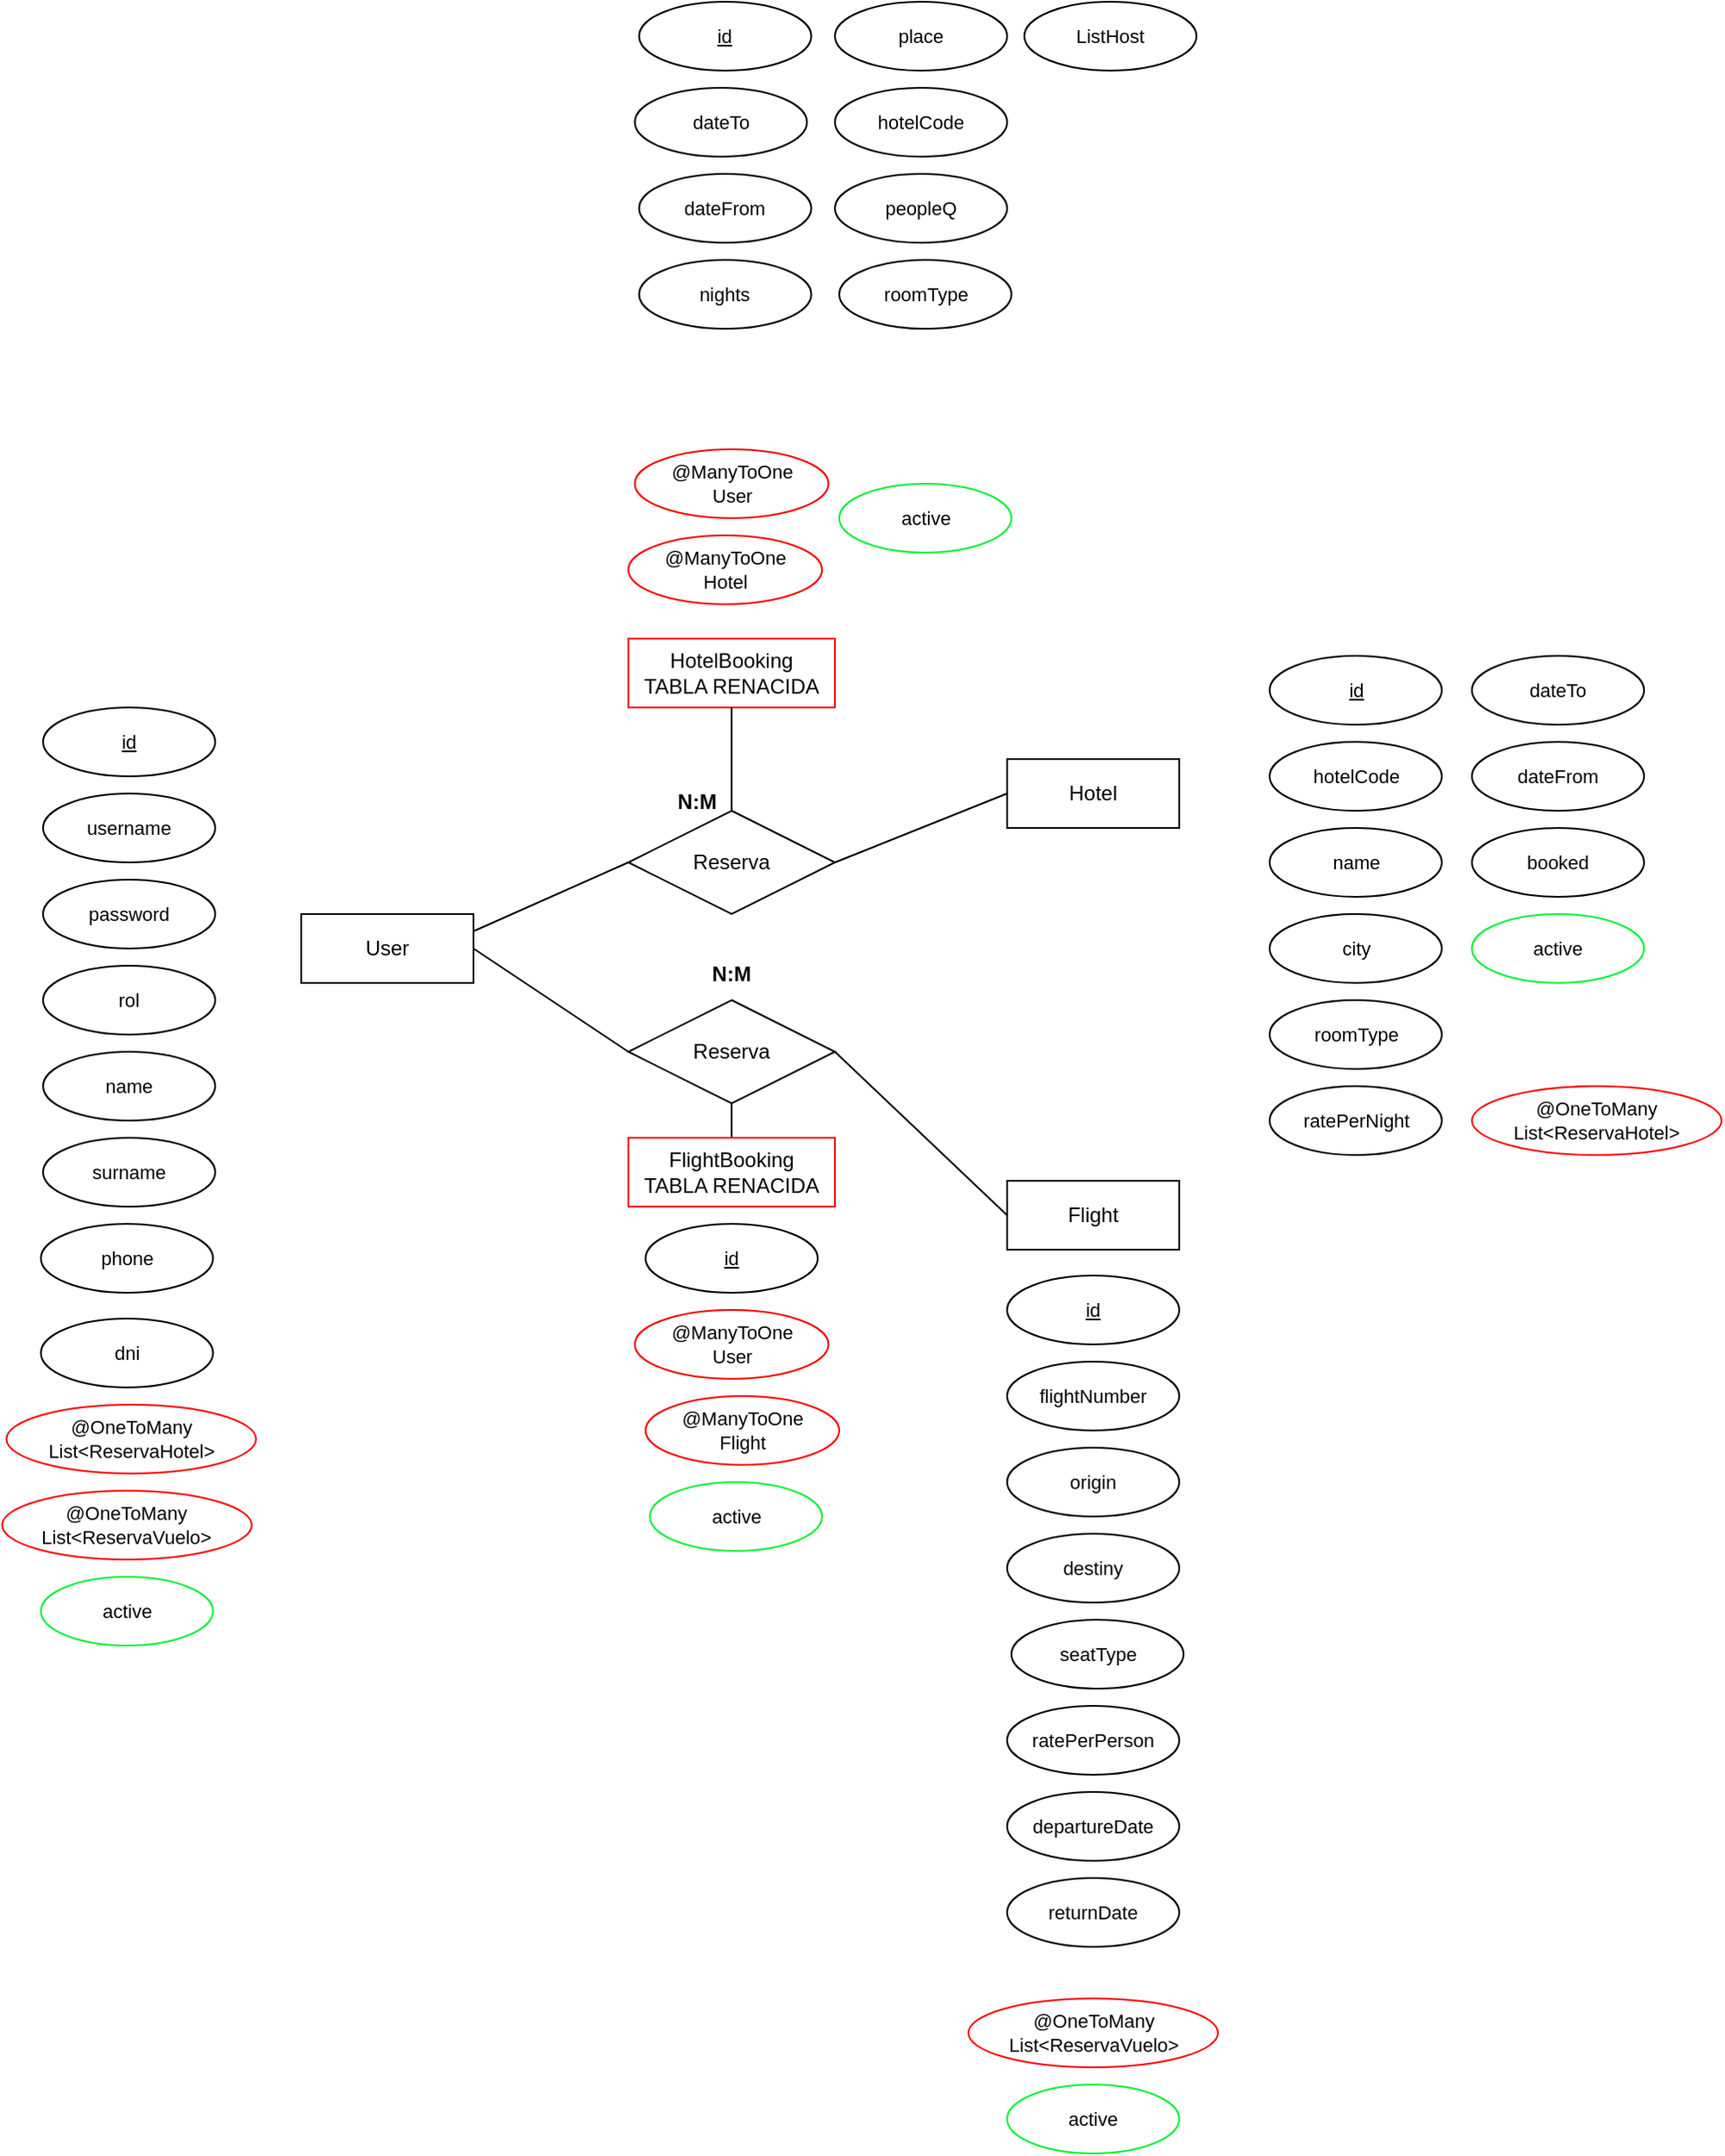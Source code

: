 <mxfile version="26.0.9">
  <diagram id="fS7CMY8sqDkm4dX73Nv4" name="Página-1">
    <mxGraphModel dx="1476" dy="1877" grid="1" gridSize="10" guides="1" tooltips="1" connect="1" arrows="1" fold="1" page="1" pageScale="1" pageWidth="827" pageHeight="1169" math="0" shadow="0">
      <root>
        <mxCell id="0" />
        <mxCell id="1" parent="0" />
        <mxCell id="g0PqF9fpZICf6S5GkRbG-11" style="edgeStyle=none;shape=connector;rounded=0;orthogonalLoop=1;jettySize=auto;html=1;exitX=1;exitY=0.5;exitDx=0;exitDy=0;entryX=0;entryY=0.5;entryDx=0;entryDy=0;strokeColor=default;align=center;verticalAlign=middle;fontFamily=Helvetica;fontSize=11;fontColor=default;labelBackgroundColor=default;endArrow=none;" edge="1" parent="1" source="g0PqF9fpZICf6S5GkRbG-1" target="g0PqF9fpZICf6S5GkRbG-4">
          <mxGeometry relative="1" as="geometry" />
        </mxCell>
        <mxCell id="g0PqF9fpZICf6S5GkRbG-1" value="User" style="whiteSpace=wrap;html=1;align=center;" vertex="1" parent="1">
          <mxGeometry x="60" y="390" width="100" height="40" as="geometry" />
        </mxCell>
        <mxCell id="g0PqF9fpZICf6S5GkRbG-12" style="edgeStyle=none;shape=connector;rounded=0;orthogonalLoop=1;jettySize=auto;html=1;exitX=1;exitY=0.5;exitDx=0;exitDy=0;entryX=0;entryY=0.5;entryDx=0;entryDy=0;strokeColor=default;align=center;verticalAlign=middle;fontFamily=Helvetica;fontSize=11;fontColor=default;labelBackgroundColor=default;endArrow=none;" edge="1" parent="1" source="g0PqF9fpZICf6S5GkRbG-2" target="g0PqF9fpZICf6S5GkRbG-3">
          <mxGeometry relative="1" as="geometry" />
        </mxCell>
        <mxCell id="g0PqF9fpZICf6S5GkRbG-2" value="Reserva" style="shape=rhombus;perimeter=rhombusPerimeter;whiteSpace=wrap;html=1;align=center;" vertex="1" parent="1">
          <mxGeometry x="250" y="330" width="120" height="60" as="geometry" />
        </mxCell>
        <mxCell id="g0PqF9fpZICf6S5GkRbG-3" value="Hotel" style="whiteSpace=wrap;html=1;align=center;" vertex="1" parent="1">
          <mxGeometry x="470" y="300" width="100" height="40" as="geometry" />
        </mxCell>
        <mxCell id="g0PqF9fpZICf6S5GkRbG-13" style="edgeStyle=none;shape=connector;rounded=0;orthogonalLoop=1;jettySize=auto;html=1;exitX=1;exitY=0.5;exitDx=0;exitDy=0;entryX=0;entryY=0.5;entryDx=0;entryDy=0;strokeColor=default;align=center;verticalAlign=middle;fontFamily=Helvetica;fontSize=11;fontColor=default;labelBackgroundColor=default;endArrow=none;" edge="1" parent="1" source="g0PqF9fpZICf6S5GkRbG-4" target="g0PqF9fpZICf6S5GkRbG-5">
          <mxGeometry relative="1" as="geometry" />
        </mxCell>
        <mxCell id="g0PqF9fpZICf6S5GkRbG-15" style="edgeStyle=none;shape=connector;rounded=0;orthogonalLoop=1;jettySize=auto;html=1;exitX=0.5;exitY=1;exitDx=0;exitDy=0;entryX=0.5;entryY=0;entryDx=0;entryDy=0;strokeColor=default;align=center;verticalAlign=middle;fontFamily=Helvetica;fontSize=11;fontColor=default;labelBackgroundColor=default;endArrow=none;" edge="1" parent="1" source="g0PqF9fpZICf6S5GkRbG-4" target="g0PqF9fpZICf6S5GkRbG-7">
          <mxGeometry relative="1" as="geometry" />
        </mxCell>
        <mxCell id="g0PqF9fpZICf6S5GkRbG-4" value="Reserva" style="shape=rhombus;perimeter=rhombusPerimeter;whiteSpace=wrap;html=1;align=center;" vertex="1" parent="1">
          <mxGeometry x="250" y="440" width="120" height="60" as="geometry" />
        </mxCell>
        <mxCell id="g0PqF9fpZICf6S5GkRbG-5" value="Flight" style="whiteSpace=wrap;html=1;align=center;" vertex="1" parent="1">
          <mxGeometry x="470" y="545" width="100" height="40" as="geometry" />
        </mxCell>
        <mxCell id="g0PqF9fpZICf6S5GkRbG-6" value="HotelBooking&lt;div&gt;TABLA RENACIDA&lt;/div&gt;" style="whiteSpace=wrap;html=1;align=center;strokeColor=light-dark(#f90101, #ededed);" vertex="1" parent="1">
          <mxGeometry x="250" y="230" width="120" height="40" as="geometry" />
        </mxCell>
        <mxCell id="g0PqF9fpZICf6S5GkRbG-7" value="FlightBooking&lt;div&gt;TABLA RENACIDA&lt;/div&gt;" style="whiteSpace=wrap;html=1;align=center;strokeColor=light-dark(#f90101, #ededed);" vertex="1" parent="1">
          <mxGeometry x="250" y="520" width="120" height="40" as="geometry" />
        </mxCell>
        <mxCell id="g0PqF9fpZICf6S5GkRbG-14" style="edgeStyle=none;shape=connector;rounded=0;orthogonalLoop=1;jettySize=auto;html=1;entryX=0.5;entryY=1;entryDx=0;entryDy=0;strokeColor=default;align=center;verticalAlign=middle;fontFamily=Helvetica;fontSize=11;fontColor=default;labelBackgroundColor=default;endArrow=none;" edge="1" parent="1" source="g0PqF9fpZICf6S5GkRbG-2" target="g0PqF9fpZICf6S5GkRbG-6">
          <mxGeometry relative="1" as="geometry">
            <mxPoint x="350" y="360" as="sourcePoint" />
          </mxGeometry>
        </mxCell>
        <mxCell id="g0PqF9fpZICf6S5GkRbG-9" value="&lt;b&gt;N:M&lt;/b&gt;" style="text;html=1;align=center;verticalAlign=middle;whiteSpace=wrap;rounded=0;" vertex="1" parent="1">
          <mxGeometry x="280" y="410" width="60" height="30" as="geometry" />
        </mxCell>
        <mxCell id="g0PqF9fpZICf6S5GkRbG-10" value="" style="endArrow=none;html=1;rounded=0;exitX=1;exitY=0.25;exitDx=0;exitDy=0;entryX=0;entryY=0.5;entryDx=0;entryDy=0;" edge="1" parent="1" source="g0PqF9fpZICf6S5GkRbG-1" target="g0PqF9fpZICf6S5GkRbG-2">
          <mxGeometry width="50" height="50" relative="1" as="geometry">
            <mxPoint x="310" y="390" as="sourcePoint" />
            <mxPoint x="360" y="340" as="targetPoint" />
          </mxGeometry>
        </mxCell>
        <mxCell id="g0PqF9fpZICf6S5GkRbG-16" value="&lt;b&gt;N:M&lt;/b&gt;" style="text;html=1;align=center;verticalAlign=middle;whiteSpace=wrap;rounded=0;" vertex="1" parent="1">
          <mxGeometry x="260" y="310" width="60" height="30" as="geometry" />
        </mxCell>
        <mxCell id="g0PqF9fpZICf6S5GkRbG-17" value="id" style="ellipse;whiteSpace=wrap;html=1;align=center;fontStyle=4;fontFamily=Helvetica;fontSize=11;fontColor=default;labelBackgroundColor=default;" vertex="1" parent="1">
          <mxGeometry x="470" y="600" width="100" height="40" as="geometry" />
        </mxCell>
        <mxCell id="g0PqF9fpZICf6S5GkRbG-18" value="id" style="ellipse;whiteSpace=wrap;html=1;align=center;fontStyle=4;fontFamily=Helvetica;fontSize=11;fontColor=default;labelBackgroundColor=default;" vertex="1" parent="1">
          <mxGeometry x="256.25" y="-140" width="100" height="40" as="geometry" />
        </mxCell>
        <mxCell id="g0PqF9fpZICf6S5GkRbG-19" value="id" style="ellipse;whiteSpace=wrap;html=1;align=center;fontStyle=4;fontFamily=Helvetica;fontSize=11;fontColor=default;labelBackgroundColor=default;" vertex="1" parent="1">
          <mxGeometry x="260" y="570" width="100" height="40" as="geometry" />
        </mxCell>
        <mxCell id="g0PqF9fpZICf6S5GkRbG-20" value="id" style="ellipse;whiteSpace=wrap;html=1;align=center;fontStyle=4;fontFamily=Helvetica;fontSize=11;fontColor=default;labelBackgroundColor=default;" vertex="1" parent="1">
          <mxGeometry x="622.5" y="240" width="100" height="40" as="geometry" />
        </mxCell>
        <mxCell id="g0PqF9fpZICf6S5GkRbG-21" value="id" style="ellipse;whiteSpace=wrap;html=1;align=center;fontStyle=4;fontFamily=Helvetica;fontSize=11;fontColor=default;labelBackgroundColor=default;" vertex="1" parent="1">
          <mxGeometry x="-90" y="270" width="100" height="40" as="geometry" />
        </mxCell>
        <mxCell id="g0PqF9fpZICf6S5GkRbG-22" value="username" style="ellipse;whiteSpace=wrap;html=1;align=center;fontFamily=Helvetica;fontSize=11;fontColor=default;labelBackgroundColor=default;" vertex="1" parent="1">
          <mxGeometry x="-90" y="320" width="100" height="40" as="geometry" />
        </mxCell>
        <mxCell id="g0PqF9fpZICf6S5GkRbG-23" value="password" style="ellipse;whiteSpace=wrap;html=1;align=center;fontFamily=Helvetica;fontSize=11;fontColor=default;labelBackgroundColor=default;" vertex="1" parent="1">
          <mxGeometry x="-90" y="370" width="100" height="40" as="geometry" />
        </mxCell>
        <mxCell id="g0PqF9fpZICf6S5GkRbG-24" value="rol" style="ellipse;whiteSpace=wrap;html=1;align=center;fontFamily=Helvetica;fontSize=11;fontColor=default;labelBackgroundColor=default;" vertex="1" parent="1">
          <mxGeometry x="-90" y="420" width="100" height="40" as="geometry" />
        </mxCell>
        <mxCell id="g0PqF9fpZICf6S5GkRbG-25" value="@OneToMany&lt;div&gt;List&amp;lt;ReservaHotel&amp;gt;&lt;/div&gt;" style="ellipse;whiteSpace=wrap;html=1;align=center;fontFamily=Helvetica;fontSize=11;fontColor=default;labelBackgroundColor=default;strokeColor=light-dark(#f90101, #ededed);" vertex="1" parent="1">
          <mxGeometry x="-111.25" y="675" width="145" height="40" as="geometry" />
        </mxCell>
        <mxCell id="g0PqF9fpZICf6S5GkRbG-26" value="@OneToMany&lt;div&gt;List&amp;lt;ReservaVuelo&amp;gt;&lt;/div&gt;" style="ellipse;whiteSpace=wrap;html=1;align=center;fontFamily=Helvetica;fontSize=11;fontColor=default;labelBackgroundColor=default;strokeColor=light-dark(#fa0000, #ededed);" vertex="1" parent="1">
          <mxGeometry x="-113.75" y="725" width="145" height="40" as="geometry" />
        </mxCell>
        <mxCell id="g0PqF9fpZICf6S5GkRbG-27" value="@OneToMany&lt;div&gt;List&amp;lt;ReservaHotel&amp;gt;&lt;/div&gt;" style="ellipse;whiteSpace=wrap;html=1;align=center;fontFamily=Helvetica;fontSize=11;fontColor=default;labelBackgroundColor=default;strokeColor=light-dark(#f90101, #ededed);" vertex="1" parent="1">
          <mxGeometry x="740" y="490" width="145" height="40" as="geometry" />
        </mxCell>
        <mxCell id="g0PqF9fpZICf6S5GkRbG-28" value="@OneToMany&lt;div&gt;List&amp;lt;ReservaVuelo&amp;gt;&lt;/div&gt;" style="ellipse;whiteSpace=wrap;html=1;align=center;fontFamily=Helvetica;fontSize=11;fontColor=default;labelBackgroundColor=default;strokeColor=light-dark(#fa0000, #ededed);" vertex="1" parent="1">
          <mxGeometry x="447.5" y="1020" width="145" height="40" as="geometry" />
        </mxCell>
        <mxCell id="g0PqF9fpZICf6S5GkRbG-30" value="@ManyToOne&lt;div&gt;User&lt;/div&gt;" style="ellipse;whiteSpace=wrap;html=1;align=center;fontFamily=Helvetica;fontSize=11;fontColor=default;labelBackgroundColor=default;strokeColor=light-dark(#fa0000, #ededed);" vertex="1" parent="1">
          <mxGeometry x="253.75" y="120" width="112.5" height="40" as="geometry" />
        </mxCell>
        <mxCell id="g0PqF9fpZICf6S5GkRbG-31" value="@ManyToOne&lt;div&gt;Hotel&lt;/div&gt;" style="ellipse;whiteSpace=wrap;html=1;align=center;fontFamily=Helvetica;fontSize=11;fontColor=default;labelBackgroundColor=default;strokeColor=light-dark(#fa0000, #ededed);" vertex="1" parent="1">
          <mxGeometry x="250" y="170" width="112.5" height="40" as="geometry" />
        </mxCell>
        <mxCell id="g0PqF9fpZICf6S5GkRbG-32" value="@ManyToOne&lt;div&gt;User&lt;/div&gt;" style="ellipse;whiteSpace=wrap;html=1;align=center;fontFamily=Helvetica;fontSize=11;fontColor=default;labelBackgroundColor=default;strokeColor=light-dark(#fa0000, #ededed);" vertex="1" parent="1">
          <mxGeometry x="253.75" y="620" width="112.5" height="40" as="geometry" />
        </mxCell>
        <mxCell id="g0PqF9fpZICf6S5GkRbG-33" value="@ManyToOne&lt;div&gt;Flight&lt;/div&gt;" style="ellipse;whiteSpace=wrap;html=1;align=center;fontFamily=Helvetica;fontSize=11;fontColor=default;labelBackgroundColor=default;strokeColor=light-dark(#fa0000, #ededed);" vertex="1" parent="1">
          <mxGeometry x="260" y="670" width="112.5" height="40" as="geometry" />
        </mxCell>
        <mxCell id="g0PqF9fpZICf6S5GkRbG-34" value="dateFrom" style="ellipse;whiteSpace=wrap;html=1;align=center;fontFamily=Helvetica;fontSize=11;fontColor=default;labelBackgroundColor=default;" vertex="1" parent="1">
          <mxGeometry x="256.25" y="-40" width="100" height="40" as="geometry" />
        </mxCell>
        <mxCell id="g0PqF9fpZICf6S5GkRbG-35" value="dateTo" style="ellipse;whiteSpace=wrap;html=1;align=center;fontFamily=Helvetica;fontSize=11;fontColor=default;labelBackgroundColor=default;" vertex="1" parent="1">
          <mxGeometry x="253.75" y="-90" width="100" height="40" as="geometry" />
        </mxCell>
        <mxCell id="g0PqF9fpZICf6S5GkRbG-36" value="nights" style="ellipse;whiteSpace=wrap;html=1;align=center;fontFamily=Helvetica;fontSize=11;fontColor=default;labelBackgroundColor=default;" vertex="1" parent="1">
          <mxGeometry x="256.25" y="10" width="100" height="40" as="geometry" />
        </mxCell>
        <mxCell id="g0PqF9fpZICf6S5GkRbG-37" value="place" style="ellipse;whiteSpace=wrap;html=1;align=center;fontFamily=Helvetica;fontSize=11;fontColor=default;labelBackgroundColor=default;" vertex="1" parent="1">
          <mxGeometry x="370" y="-140" width="100" height="40" as="geometry" />
        </mxCell>
        <mxCell id="g0PqF9fpZICf6S5GkRbG-38" value="hotelCode" style="ellipse;whiteSpace=wrap;html=1;align=center;fontFamily=Helvetica;fontSize=11;fontColor=default;labelBackgroundColor=default;" vertex="1" parent="1">
          <mxGeometry x="370" y="-90" width="100" height="40" as="geometry" />
        </mxCell>
        <mxCell id="g0PqF9fpZICf6S5GkRbG-39" value="peopleQ" style="ellipse;whiteSpace=wrap;html=1;align=center;fontFamily=Helvetica;fontSize=11;fontColor=default;labelBackgroundColor=default;" vertex="1" parent="1">
          <mxGeometry x="370" y="-40" width="100" height="40" as="geometry" />
        </mxCell>
        <mxCell id="g0PqF9fpZICf6S5GkRbG-40" value="roomType" style="ellipse;whiteSpace=wrap;html=1;align=center;fontFamily=Helvetica;fontSize=11;fontColor=default;labelBackgroundColor=default;" vertex="1" parent="1">
          <mxGeometry x="622.5" y="440" width="100" height="40" as="geometry" />
        </mxCell>
        <mxCell id="g0PqF9fpZICf6S5GkRbG-43" value="hotelCode" style="ellipse;whiteSpace=wrap;html=1;align=center;fontFamily=Helvetica;fontSize=11;fontColor=default;labelBackgroundColor=default;" vertex="1" parent="1">
          <mxGeometry x="622.5" y="290" width="100" height="40" as="geometry" />
        </mxCell>
        <mxCell id="g0PqF9fpZICf6S5GkRbG-44" value="name" style="ellipse;whiteSpace=wrap;html=1;align=center;fontFamily=Helvetica;fontSize=11;fontColor=default;labelBackgroundColor=default;" vertex="1" parent="1">
          <mxGeometry x="622.5" y="340" width="100" height="40" as="geometry" />
        </mxCell>
        <mxCell id="g0PqF9fpZICf6S5GkRbG-45" value="city" style="ellipse;whiteSpace=wrap;html=1;align=center;fontFamily=Helvetica;fontSize=11;fontColor=default;labelBackgroundColor=default;" vertex="1" parent="1">
          <mxGeometry x="622.5" y="390" width="100" height="40" as="geometry" />
        </mxCell>
        <mxCell id="g0PqF9fpZICf6S5GkRbG-46" value="ratePerNight" style="ellipse;whiteSpace=wrap;html=1;align=center;fontFamily=Helvetica;fontSize=11;fontColor=default;labelBackgroundColor=default;" vertex="1" parent="1">
          <mxGeometry x="622.5" y="490" width="100" height="40" as="geometry" />
        </mxCell>
        <mxCell id="g0PqF9fpZICf6S5GkRbG-47" value="roomType" style="ellipse;whiteSpace=wrap;html=1;align=center;fontFamily=Helvetica;fontSize=11;fontColor=default;labelBackgroundColor=default;" vertex="1" parent="1">
          <mxGeometry x="372.5" y="10" width="100" height="40" as="geometry" />
        </mxCell>
        <mxCell id="g0PqF9fpZICf6S5GkRbG-48" value="ListHost" style="ellipse;whiteSpace=wrap;html=1;align=center;fontFamily=Helvetica;fontSize=11;fontColor=default;labelBackgroundColor=default;" vertex="1" parent="1">
          <mxGeometry x="480" y="-140" width="100" height="40" as="geometry" />
        </mxCell>
        <mxCell id="g0PqF9fpZICf6S5GkRbG-49" value="dateTo" style="ellipse;whiteSpace=wrap;html=1;align=center;fontFamily=Helvetica;fontSize=11;fontColor=default;labelBackgroundColor=default;" vertex="1" parent="1">
          <mxGeometry x="740" y="240" width="100" height="40" as="geometry" />
        </mxCell>
        <mxCell id="g0PqF9fpZICf6S5GkRbG-50" value="dateFrom" style="ellipse;whiteSpace=wrap;html=1;align=center;fontFamily=Helvetica;fontSize=11;fontColor=default;labelBackgroundColor=default;" vertex="1" parent="1">
          <mxGeometry x="740" y="290" width="100" height="40" as="geometry" />
        </mxCell>
        <mxCell id="g0PqF9fpZICf6S5GkRbG-51" value="booked" style="ellipse;whiteSpace=wrap;html=1;align=center;fontFamily=Helvetica;fontSize=11;fontColor=default;labelBackgroundColor=default;" vertex="1" parent="1">
          <mxGeometry x="740" y="340" width="100" height="40" as="geometry" />
        </mxCell>
        <mxCell id="g0PqF9fpZICf6S5GkRbG-52" value="active" style="ellipse;whiteSpace=wrap;html=1;align=center;fontFamily=Helvetica;fontSize=11;fontColor=default;labelBackgroundColor=default;strokeColor=light-dark(#09f137, #ededed);" vertex="1" parent="1">
          <mxGeometry x="740" y="390" width="100" height="40" as="geometry" />
        </mxCell>
        <mxCell id="g0PqF9fpZICf6S5GkRbG-53" value="active" style="ellipse;whiteSpace=wrap;html=1;align=center;fontFamily=Helvetica;fontSize=11;fontColor=default;labelBackgroundColor=default;strokeColor=light-dark(#09f137, #ededed);" vertex="1" parent="1">
          <mxGeometry x="470" y="1070" width="100" height="40" as="geometry" />
        </mxCell>
        <mxCell id="g0PqF9fpZICf6S5GkRbG-54" value="active" style="ellipse;whiteSpace=wrap;html=1;align=center;fontFamily=Helvetica;fontSize=11;fontColor=default;labelBackgroundColor=default;strokeColor=light-dark(#09f137, #ededed);" vertex="1" parent="1">
          <mxGeometry x="-91.25" y="775" width="100" height="40" as="geometry" />
        </mxCell>
        <mxCell id="g0PqF9fpZICf6S5GkRbG-55" value="active" style="ellipse;whiteSpace=wrap;html=1;align=center;fontFamily=Helvetica;fontSize=11;fontColor=default;labelBackgroundColor=default;strokeColor=light-dark(#09f137, #ededed);" vertex="1" parent="1">
          <mxGeometry x="262.5" y="720" width="100" height="40" as="geometry" />
        </mxCell>
        <mxCell id="g0PqF9fpZICf6S5GkRbG-56" value="active" style="ellipse;whiteSpace=wrap;html=1;align=center;fontFamily=Helvetica;fontSize=11;fontColor=default;labelBackgroundColor=default;strokeColor=light-dark(#09f137, #ededed);" vertex="1" parent="1">
          <mxGeometry x="372.5" y="140" width="100" height="40" as="geometry" />
        </mxCell>
        <mxCell id="g0PqF9fpZICf6S5GkRbG-57" value="flightNumber" style="ellipse;whiteSpace=wrap;html=1;align=center;fontFamily=Helvetica;fontSize=11;fontColor=default;labelBackgroundColor=default;" vertex="1" parent="1">
          <mxGeometry x="470" y="650" width="100" height="40" as="geometry" />
        </mxCell>
        <mxCell id="g0PqF9fpZICf6S5GkRbG-58" value="origin" style="ellipse;whiteSpace=wrap;html=1;align=center;fontFamily=Helvetica;fontSize=11;fontColor=default;labelBackgroundColor=default;" vertex="1" parent="1">
          <mxGeometry x="470" y="700" width="100" height="40" as="geometry" />
        </mxCell>
        <mxCell id="g0PqF9fpZICf6S5GkRbG-59" value="destiny" style="ellipse;whiteSpace=wrap;html=1;align=center;fontFamily=Helvetica;fontSize=11;fontColor=default;labelBackgroundColor=default;" vertex="1" parent="1">
          <mxGeometry x="470" y="750" width="100" height="40" as="geometry" />
        </mxCell>
        <mxCell id="g0PqF9fpZICf6S5GkRbG-60" value="seatType" style="ellipse;whiteSpace=wrap;html=1;align=center;fontFamily=Helvetica;fontSize=11;fontColor=default;labelBackgroundColor=default;" vertex="1" parent="1">
          <mxGeometry x="472.5" y="800" width="100" height="40" as="geometry" />
        </mxCell>
        <mxCell id="g0PqF9fpZICf6S5GkRbG-61" value="ratePerPerson" style="ellipse;whiteSpace=wrap;html=1;align=center;fontFamily=Helvetica;fontSize=11;fontColor=default;labelBackgroundColor=default;" vertex="1" parent="1">
          <mxGeometry x="470" y="850" width="100" height="40" as="geometry" />
        </mxCell>
        <mxCell id="g0PqF9fpZICf6S5GkRbG-62" value="departureDate" style="ellipse;whiteSpace=wrap;html=1;align=center;fontFamily=Helvetica;fontSize=11;fontColor=default;labelBackgroundColor=default;" vertex="1" parent="1">
          <mxGeometry x="470" y="900" width="100" height="40" as="geometry" />
        </mxCell>
        <mxCell id="g0PqF9fpZICf6S5GkRbG-63" value="returnDate" style="ellipse;whiteSpace=wrap;html=1;align=center;fontFamily=Helvetica;fontSize=11;fontColor=default;labelBackgroundColor=default;" vertex="1" parent="1">
          <mxGeometry x="470" y="950" width="100" height="40" as="geometry" />
        </mxCell>
        <mxCell id="g0PqF9fpZICf6S5GkRbG-64" value="name" style="ellipse;whiteSpace=wrap;html=1;align=center;fontFamily=Helvetica;fontSize=11;fontColor=default;labelBackgroundColor=default;" vertex="1" parent="1">
          <mxGeometry x="-90" y="470" width="100" height="40" as="geometry" />
        </mxCell>
        <mxCell id="g0PqF9fpZICf6S5GkRbG-65" value="surname" style="ellipse;whiteSpace=wrap;html=1;align=center;fontFamily=Helvetica;fontSize=11;fontColor=default;labelBackgroundColor=default;" vertex="1" parent="1">
          <mxGeometry x="-90" y="520" width="100" height="40" as="geometry" />
        </mxCell>
        <mxCell id="g0PqF9fpZICf6S5GkRbG-66" value="dni" style="ellipse;whiteSpace=wrap;html=1;align=center;fontFamily=Helvetica;fontSize=11;fontColor=default;labelBackgroundColor=default;" vertex="1" parent="1">
          <mxGeometry x="-91.25" y="625" width="100" height="40" as="geometry" />
        </mxCell>
        <mxCell id="g0PqF9fpZICf6S5GkRbG-67" value="phone" style="ellipse;whiteSpace=wrap;html=1;align=center;fontFamily=Helvetica;fontSize=11;fontColor=default;labelBackgroundColor=default;" vertex="1" parent="1">
          <mxGeometry x="-91.25" y="570" width="100" height="40" as="geometry" />
        </mxCell>
      </root>
    </mxGraphModel>
  </diagram>
</mxfile>
